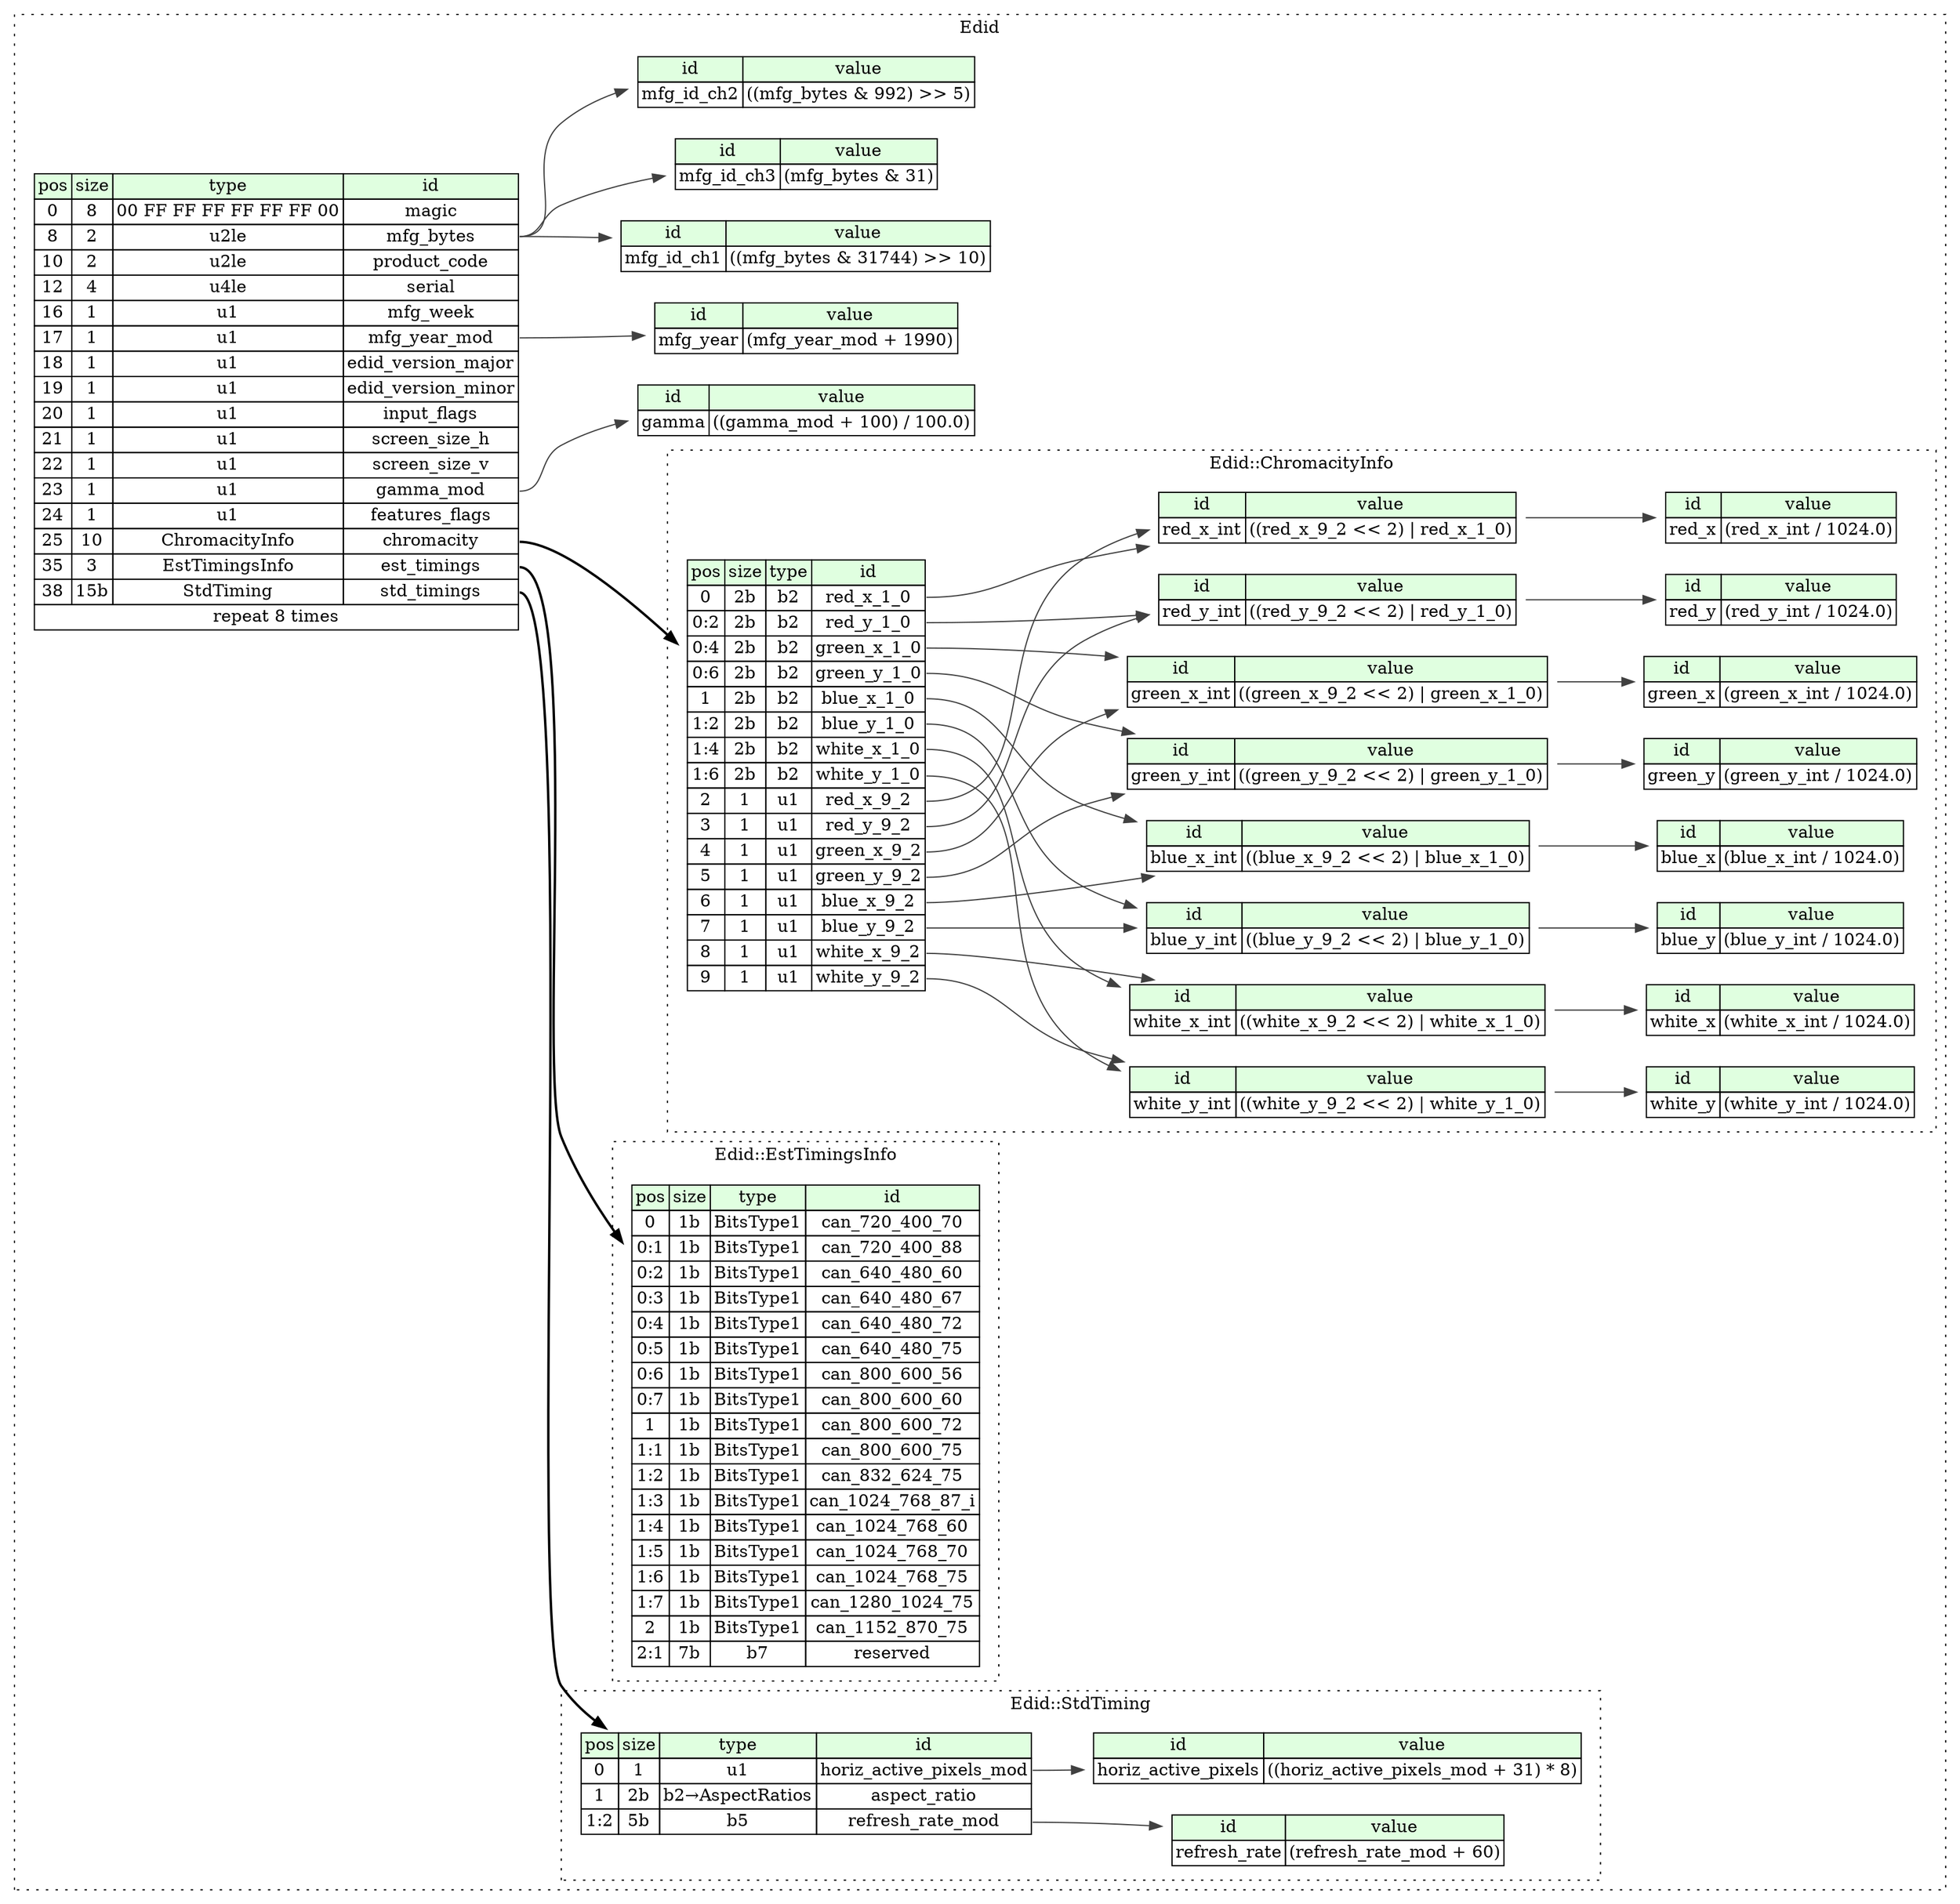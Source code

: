 digraph {
	rankdir=LR;
	node [shape=plaintext];
	subgraph cluster__edid {
		label="Edid";
		graph[style=dotted];

		edid__seq [label=<<TABLE BORDER="0" CELLBORDER="1" CELLSPACING="0">
			<TR><TD BGCOLOR="#E0FFE0">pos</TD><TD BGCOLOR="#E0FFE0">size</TD><TD BGCOLOR="#E0FFE0">type</TD><TD BGCOLOR="#E0FFE0">id</TD></TR>
			<TR><TD PORT="magic_pos">0</TD><TD PORT="magic_size">8</TD><TD>00 FF FF FF FF FF FF 00</TD><TD PORT="magic_type">magic</TD></TR>
			<TR><TD PORT="mfg_bytes_pos">8</TD><TD PORT="mfg_bytes_size">2</TD><TD>u2le</TD><TD PORT="mfg_bytes_type">mfg_bytes</TD></TR>
			<TR><TD PORT="product_code_pos">10</TD><TD PORT="product_code_size">2</TD><TD>u2le</TD><TD PORT="product_code_type">product_code</TD></TR>
			<TR><TD PORT="serial_pos">12</TD><TD PORT="serial_size">4</TD><TD>u4le</TD><TD PORT="serial_type">serial</TD></TR>
			<TR><TD PORT="mfg_week_pos">16</TD><TD PORT="mfg_week_size">1</TD><TD>u1</TD><TD PORT="mfg_week_type">mfg_week</TD></TR>
			<TR><TD PORT="mfg_year_mod_pos">17</TD><TD PORT="mfg_year_mod_size">1</TD><TD>u1</TD><TD PORT="mfg_year_mod_type">mfg_year_mod</TD></TR>
			<TR><TD PORT="edid_version_major_pos">18</TD><TD PORT="edid_version_major_size">1</TD><TD>u1</TD><TD PORT="edid_version_major_type">edid_version_major</TD></TR>
			<TR><TD PORT="edid_version_minor_pos">19</TD><TD PORT="edid_version_minor_size">1</TD><TD>u1</TD><TD PORT="edid_version_minor_type">edid_version_minor</TD></TR>
			<TR><TD PORT="input_flags_pos">20</TD><TD PORT="input_flags_size">1</TD><TD>u1</TD><TD PORT="input_flags_type">input_flags</TD></TR>
			<TR><TD PORT="screen_size_h_pos">21</TD><TD PORT="screen_size_h_size">1</TD><TD>u1</TD><TD PORT="screen_size_h_type">screen_size_h</TD></TR>
			<TR><TD PORT="screen_size_v_pos">22</TD><TD PORT="screen_size_v_size">1</TD><TD>u1</TD><TD PORT="screen_size_v_type">screen_size_v</TD></TR>
			<TR><TD PORT="gamma_mod_pos">23</TD><TD PORT="gamma_mod_size">1</TD><TD>u1</TD><TD PORT="gamma_mod_type">gamma_mod</TD></TR>
			<TR><TD PORT="features_flags_pos">24</TD><TD PORT="features_flags_size">1</TD><TD>u1</TD><TD PORT="features_flags_type">features_flags</TD></TR>
			<TR><TD PORT="chromacity_pos">25</TD><TD PORT="chromacity_size">10</TD><TD>ChromacityInfo</TD><TD PORT="chromacity_type">chromacity</TD></TR>
			<TR><TD PORT="est_timings_pos">35</TD><TD PORT="est_timings_size">3</TD><TD>EstTimingsInfo</TD><TD PORT="est_timings_type">est_timings</TD></TR>
			<TR><TD PORT="std_timings_pos">38</TD><TD PORT="std_timings_size">15b</TD><TD>StdTiming</TD><TD PORT="std_timings_type">std_timings</TD></TR>
			<TR><TD COLSPAN="4" PORT="std_timings__repeat">repeat 8 times</TD></TR>
		</TABLE>>];
		edid__inst__mfg_year [label=<<TABLE BORDER="0" CELLBORDER="1" CELLSPACING="0">
			<TR><TD BGCOLOR="#E0FFE0">id</TD><TD BGCOLOR="#E0FFE0">value</TD></TR>
			<TR><TD>mfg_year</TD><TD>(mfg_year_mod + 1990)</TD></TR>
		</TABLE>>];
		edid__inst__mfg_id_ch1 [label=<<TABLE BORDER="0" CELLBORDER="1" CELLSPACING="0">
			<TR><TD BGCOLOR="#E0FFE0">id</TD><TD BGCOLOR="#E0FFE0">value</TD></TR>
			<TR><TD>mfg_id_ch1</TD><TD>((mfg_bytes &amp; 31744) &gt;&gt; 10)</TD></TR>
		</TABLE>>];
		edid__inst__mfg_id_ch3 [label=<<TABLE BORDER="0" CELLBORDER="1" CELLSPACING="0">
			<TR><TD BGCOLOR="#E0FFE0">id</TD><TD BGCOLOR="#E0FFE0">value</TD></TR>
			<TR><TD>mfg_id_ch3</TD><TD>(mfg_bytes &amp; 31)</TD></TR>
		</TABLE>>];
		edid__inst__gamma [label=<<TABLE BORDER="0" CELLBORDER="1" CELLSPACING="0">
			<TR><TD BGCOLOR="#E0FFE0">id</TD><TD BGCOLOR="#E0FFE0">value</TD></TR>
			<TR><TD>gamma</TD><TD>((gamma_mod + 100) / 100.0)</TD></TR>
		</TABLE>>];
		edid__inst__mfg_id_ch2 [label=<<TABLE BORDER="0" CELLBORDER="1" CELLSPACING="0">
			<TR><TD BGCOLOR="#E0FFE0">id</TD><TD BGCOLOR="#E0FFE0">value</TD></TR>
			<TR><TD>mfg_id_ch2</TD><TD>((mfg_bytes &amp; 992) &gt;&gt; 5)</TD></TR>
		</TABLE>>];
		subgraph cluster__chromacity_info {
			label="Edid::ChromacityInfo";
			graph[style=dotted];

			chromacity_info__seq [label=<<TABLE BORDER="0" CELLBORDER="1" CELLSPACING="0">
				<TR><TD BGCOLOR="#E0FFE0">pos</TD><TD BGCOLOR="#E0FFE0">size</TD><TD BGCOLOR="#E0FFE0">type</TD><TD BGCOLOR="#E0FFE0">id</TD></TR>
				<TR><TD PORT="red_x_1_0_pos">0</TD><TD PORT="red_x_1_0_size">2b</TD><TD>b2</TD><TD PORT="red_x_1_0_type">red_x_1_0</TD></TR>
				<TR><TD PORT="red_y_1_0_pos">0:2</TD><TD PORT="red_y_1_0_size">2b</TD><TD>b2</TD><TD PORT="red_y_1_0_type">red_y_1_0</TD></TR>
				<TR><TD PORT="green_x_1_0_pos">0:4</TD><TD PORT="green_x_1_0_size">2b</TD><TD>b2</TD><TD PORT="green_x_1_0_type">green_x_1_0</TD></TR>
				<TR><TD PORT="green_y_1_0_pos">0:6</TD><TD PORT="green_y_1_0_size">2b</TD><TD>b2</TD><TD PORT="green_y_1_0_type">green_y_1_0</TD></TR>
				<TR><TD PORT="blue_x_1_0_pos">1</TD><TD PORT="blue_x_1_0_size">2b</TD><TD>b2</TD><TD PORT="blue_x_1_0_type">blue_x_1_0</TD></TR>
				<TR><TD PORT="blue_y_1_0_pos">1:2</TD><TD PORT="blue_y_1_0_size">2b</TD><TD>b2</TD><TD PORT="blue_y_1_0_type">blue_y_1_0</TD></TR>
				<TR><TD PORT="white_x_1_0_pos">1:4</TD><TD PORT="white_x_1_0_size">2b</TD><TD>b2</TD><TD PORT="white_x_1_0_type">white_x_1_0</TD></TR>
				<TR><TD PORT="white_y_1_0_pos">1:6</TD><TD PORT="white_y_1_0_size">2b</TD><TD>b2</TD><TD PORT="white_y_1_0_type">white_y_1_0</TD></TR>
				<TR><TD PORT="red_x_9_2_pos">2</TD><TD PORT="red_x_9_2_size">1</TD><TD>u1</TD><TD PORT="red_x_9_2_type">red_x_9_2</TD></TR>
				<TR><TD PORT="red_y_9_2_pos">3</TD><TD PORT="red_y_9_2_size">1</TD><TD>u1</TD><TD PORT="red_y_9_2_type">red_y_9_2</TD></TR>
				<TR><TD PORT="green_x_9_2_pos">4</TD><TD PORT="green_x_9_2_size">1</TD><TD>u1</TD><TD PORT="green_x_9_2_type">green_x_9_2</TD></TR>
				<TR><TD PORT="green_y_9_2_pos">5</TD><TD PORT="green_y_9_2_size">1</TD><TD>u1</TD><TD PORT="green_y_9_2_type">green_y_9_2</TD></TR>
				<TR><TD PORT="blue_x_9_2_pos">6</TD><TD PORT="blue_x_9_2_size">1</TD><TD>u1</TD><TD PORT="blue_x_9_2_type">blue_x_9_2</TD></TR>
				<TR><TD PORT="blue_y_9_2_pos">7</TD><TD PORT="blue_y_9_2_size">1</TD><TD>u1</TD><TD PORT="blue_y_9_2_type">blue_y_9_2</TD></TR>
				<TR><TD PORT="white_x_9_2_pos">8</TD><TD PORT="white_x_9_2_size">1</TD><TD>u1</TD><TD PORT="white_x_9_2_type">white_x_9_2</TD></TR>
				<TR><TD PORT="white_y_9_2_pos">9</TD><TD PORT="white_y_9_2_size">1</TD><TD>u1</TD><TD PORT="white_y_9_2_type">white_y_9_2</TD></TR>
			</TABLE>>];
			chromacity_info__inst__green_x_int [label=<<TABLE BORDER="0" CELLBORDER="1" CELLSPACING="0">
				<TR><TD BGCOLOR="#E0FFE0">id</TD><TD BGCOLOR="#E0FFE0">value</TD></TR>
				<TR><TD>green_x_int</TD><TD>((green_x_9_2 &lt;&lt; 2) | green_x_1_0)</TD></TR>
			</TABLE>>];
			chromacity_info__inst__red_y [label=<<TABLE BORDER="0" CELLBORDER="1" CELLSPACING="0">
				<TR><TD BGCOLOR="#E0FFE0">id</TD><TD BGCOLOR="#E0FFE0">value</TD></TR>
				<TR><TD>red_y</TD><TD>(red_y_int / 1024.0)</TD></TR>
			</TABLE>>];
			chromacity_info__inst__green_y_int [label=<<TABLE BORDER="0" CELLBORDER="1" CELLSPACING="0">
				<TR><TD BGCOLOR="#E0FFE0">id</TD><TD BGCOLOR="#E0FFE0">value</TD></TR>
				<TR><TD>green_y_int</TD><TD>((green_y_9_2 &lt;&lt; 2) | green_y_1_0)</TD></TR>
			</TABLE>>];
			chromacity_info__inst__white_y [label=<<TABLE BORDER="0" CELLBORDER="1" CELLSPACING="0">
				<TR><TD BGCOLOR="#E0FFE0">id</TD><TD BGCOLOR="#E0FFE0">value</TD></TR>
				<TR><TD>white_y</TD><TD>(white_y_int / 1024.0)</TD></TR>
			</TABLE>>];
			chromacity_info__inst__red_x [label=<<TABLE BORDER="0" CELLBORDER="1" CELLSPACING="0">
				<TR><TD BGCOLOR="#E0FFE0">id</TD><TD BGCOLOR="#E0FFE0">value</TD></TR>
				<TR><TD>red_x</TD><TD>(red_x_int / 1024.0)</TD></TR>
			</TABLE>>];
			chromacity_info__inst__white_x [label=<<TABLE BORDER="0" CELLBORDER="1" CELLSPACING="0">
				<TR><TD BGCOLOR="#E0FFE0">id</TD><TD BGCOLOR="#E0FFE0">value</TD></TR>
				<TR><TD>white_x</TD><TD>(white_x_int / 1024.0)</TD></TR>
			</TABLE>>];
			chromacity_info__inst__blue_x [label=<<TABLE BORDER="0" CELLBORDER="1" CELLSPACING="0">
				<TR><TD BGCOLOR="#E0FFE0">id</TD><TD BGCOLOR="#E0FFE0">value</TD></TR>
				<TR><TD>blue_x</TD><TD>(blue_x_int / 1024.0)</TD></TR>
			</TABLE>>];
			chromacity_info__inst__white_x_int [label=<<TABLE BORDER="0" CELLBORDER="1" CELLSPACING="0">
				<TR><TD BGCOLOR="#E0FFE0">id</TD><TD BGCOLOR="#E0FFE0">value</TD></TR>
				<TR><TD>white_x_int</TD><TD>((white_x_9_2 &lt;&lt; 2) | white_x_1_0)</TD></TR>
			</TABLE>>];
			chromacity_info__inst__white_y_int [label=<<TABLE BORDER="0" CELLBORDER="1" CELLSPACING="0">
				<TR><TD BGCOLOR="#E0FFE0">id</TD><TD BGCOLOR="#E0FFE0">value</TD></TR>
				<TR><TD>white_y_int</TD><TD>((white_y_9_2 &lt;&lt; 2) | white_y_1_0)</TD></TR>
			</TABLE>>];
			chromacity_info__inst__green_x [label=<<TABLE BORDER="0" CELLBORDER="1" CELLSPACING="0">
				<TR><TD BGCOLOR="#E0FFE0">id</TD><TD BGCOLOR="#E0FFE0">value</TD></TR>
				<TR><TD>green_x</TD><TD>(green_x_int / 1024.0)</TD></TR>
			</TABLE>>];
			chromacity_info__inst__red_x_int [label=<<TABLE BORDER="0" CELLBORDER="1" CELLSPACING="0">
				<TR><TD BGCOLOR="#E0FFE0">id</TD><TD BGCOLOR="#E0FFE0">value</TD></TR>
				<TR><TD>red_x_int</TD><TD>((red_x_9_2 &lt;&lt; 2) | red_x_1_0)</TD></TR>
			</TABLE>>];
			chromacity_info__inst__red_y_int [label=<<TABLE BORDER="0" CELLBORDER="1" CELLSPACING="0">
				<TR><TD BGCOLOR="#E0FFE0">id</TD><TD BGCOLOR="#E0FFE0">value</TD></TR>
				<TR><TD>red_y_int</TD><TD>((red_y_9_2 &lt;&lt; 2) | red_y_1_0)</TD></TR>
			</TABLE>>];
			chromacity_info__inst__blue_x_int [label=<<TABLE BORDER="0" CELLBORDER="1" CELLSPACING="0">
				<TR><TD BGCOLOR="#E0FFE0">id</TD><TD BGCOLOR="#E0FFE0">value</TD></TR>
				<TR><TD>blue_x_int</TD><TD>((blue_x_9_2 &lt;&lt; 2) | blue_x_1_0)</TD></TR>
			</TABLE>>];
			chromacity_info__inst__blue_y [label=<<TABLE BORDER="0" CELLBORDER="1" CELLSPACING="0">
				<TR><TD BGCOLOR="#E0FFE0">id</TD><TD BGCOLOR="#E0FFE0">value</TD></TR>
				<TR><TD>blue_y</TD><TD>(blue_y_int / 1024.0)</TD></TR>
			</TABLE>>];
			chromacity_info__inst__green_y [label=<<TABLE BORDER="0" CELLBORDER="1" CELLSPACING="0">
				<TR><TD BGCOLOR="#E0FFE0">id</TD><TD BGCOLOR="#E0FFE0">value</TD></TR>
				<TR><TD>green_y</TD><TD>(green_y_int / 1024.0)</TD></TR>
			</TABLE>>];
			chromacity_info__inst__blue_y_int [label=<<TABLE BORDER="0" CELLBORDER="1" CELLSPACING="0">
				<TR><TD BGCOLOR="#E0FFE0">id</TD><TD BGCOLOR="#E0FFE0">value</TD></TR>
				<TR><TD>blue_y_int</TD><TD>((blue_y_9_2 &lt;&lt; 2) | blue_y_1_0)</TD></TR>
			</TABLE>>];
		}
		subgraph cluster__est_timings_info {
			label="Edid::EstTimingsInfo";
			graph[style=dotted];

			est_timings_info__seq [label=<<TABLE BORDER="0" CELLBORDER="1" CELLSPACING="0">
				<TR><TD BGCOLOR="#E0FFE0">pos</TD><TD BGCOLOR="#E0FFE0">size</TD><TD BGCOLOR="#E0FFE0">type</TD><TD BGCOLOR="#E0FFE0">id</TD></TR>
				<TR><TD PORT="can_720_400_70_pos">0</TD><TD PORT="can_720_400_70_size">1b</TD><TD>BitsType1</TD><TD PORT="can_720_400_70_type">can_720_400_70</TD></TR>
				<TR><TD PORT="can_720_400_88_pos">0:1</TD><TD PORT="can_720_400_88_size">1b</TD><TD>BitsType1</TD><TD PORT="can_720_400_88_type">can_720_400_88</TD></TR>
				<TR><TD PORT="can_640_480_60_pos">0:2</TD><TD PORT="can_640_480_60_size">1b</TD><TD>BitsType1</TD><TD PORT="can_640_480_60_type">can_640_480_60</TD></TR>
				<TR><TD PORT="can_640_480_67_pos">0:3</TD><TD PORT="can_640_480_67_size">1b</TD><TD>BitsType1</TD><TD PORT="can_640_480_67_type">can_640_480_67</TD></TR>
				<TR><TD PORT="can_640_480_72_pos">0:4</TD><TD PORT="can_640_480_72_size">1b</TD><TD>BitsType1</TD><TD PORT="can_640_480_72_type">can_640_480_72</TD></TR>
				<TR><TD PORT="can_640_480_75_pos">0:5</TD><TD PORT="can_640_480_75_size">1b</TD><TD>BitsType1</TD><TD PORT="can_640_480_75_type">can_640_480_75</TD></TR>
				<TR><TD PORT="can_800_600_56_pos">0:6</TD><TD PORT="can_800_600_56_size">1b</TD><TD>BitsType1</TD><TD PORT="can_800_600_56_type">can_800_600_56</TD></TR>
				<TR><TD PORT="can_800_600_60_pos">0:7</TD><TD PORT="can_800_600_60_size">1b</TD><TD>BitsType1</TD><TD PORT="can_800_600_60_type">can_800_600_60</TD></TR>
				<TR><TD PORT="can_800_600_72_pos">1</TD><TD PORT="can_800_600_72_size">1b</TD><TD>BitsType1</TD><TD PORT="can_800_600_72_type">can_800_600_72</TD></TR>
				<TR><TD PORT="can_800_600_75_pos">1:1</TD><TD PORT="can_800_600_75_size">1b</TD><TD>BitsType1</TD><TD PORT="can_800_600_75_type">can_800_600_75</TD></TR>
				<TR><TD PORT="can_832_624_75_pos">1:2</TD><TD PORT="can_832_624_75_size">1b</TD><TD>BitsType1</TD><TD PORT="can_832_624_75_type">can_832_624_75</TD></TR>
				<TR><TD PORT="can_1024_768_87_i_pos">1:3</TD><TD PORT="can_1024_768_87_i_size">1b</TD><TD>BitsType1</TD><TD PORT="can_1024_768_87_i_type">can_1024_768_87_i</TD></TR>
				<TR><TD PORT="can_1024_768_60_pos">1:4</TD><TD PORT="can_1024_768_60_size">1b</TD><TD>BitsType1</TD><TD PORT="can_1024_768_60_type">can_1024_768_60</TD></TR>
				<TR><TD PORT="can_1024_768_70_pos">1:5</TD><TD PORT="can_1024_768_70_size">1b</TD><TD>BitsType1</TD><TD PORT="can_1024_768_70_type">can_1024_768_70</TD></TR>
				<TR><TD PORT="can_1024_768_75_pos">1:6</TD><TD PORT="can_1024_768_75_size">1b</TD><TD>BitsType1</TD><TD PORT="can_1024_768_75_type">can_1024_768_75</TD></TR>
				<TR><TD PORT="can_1280_1024_75_pos">1:7</TD><TD PORT="can_1280_1024_75_size">1b</TD><TD>BitsType1</TD><TD PORT="can_1280_1024_75_type">can_1280_1024_75</TD></TR>
				<TR><TD PORT="can_1152_870_75_pos">2</TD><TD PORT="can_1152_870_75_size">1b</TD><TD>BitsType1</TD><TD PORT="can_1152_870_75_type">can_1152_870_75</TD></TR>
				<TR><TD PORT="reserved_pos">2:1</TD><TD PORT="reserved_size">7b</TD><TD>b7</TD><TD PORT="reserved_type">reserved</TD></TR>
			</TABLE>>];
		}
		subgraph cluster__std_timing {
			label="Edid::StdTiming";
			graph[style=dotted];

			std_timing__seq [label=<<TABLE BORDER="0" CELLBORDER="1" CELLSPACING="0">
				<TR><TD BGCOLOR="#E0FFE0">pos</TD><TD BGCOLOR="#E0FFE0">size</TD><TD BGCOLOR="#E0FFE0">type</TD><TD BGCOLOR="#E0FFE0">id</TD></TR>
				<TR><TD PORT="horiz_active_pixels_mod_pos">0</TD><TD PORT="horiz_active_pixels_mod_size">1</TD><TD>u1</TD><TD PORT="horiz_active_pixels_mod_type">horiz_active_pixels_mod</TD></TR>
				<TR><TD PORT="aspect_ratio_pos">1</TD><TD PORT="aspect_ratio_size">2b</TD><TD>b2→AspectRatios</TD><TD PORT="aspect_ratio_type">aspect_ratio</TD></TR>
				<TR><TD PORT="refresh_rate_mod_pos">1:2</TD><TD PORT="refresh_rate_mod_size">5b</TD><TD>b5</TD><TD PORT="refresh_rate_mod_type">refresh_rate_mod</TD></TR>
			</TABLE>>];
			std_timing__inst__horiz_active_pixels [label=<<TABLE BORDER="0" CELLBORDER="1" CELLSPACING="0">
				<TR><TD BGCOLOR="#E0FFE0">id</TD><TD BGCOLOR="#E0FFE0">value</TD></TR>
				<TR><TD>horiz_active_pixels</TD><TD>((horiz_active_pixels_mod + 31) * 8)</TD></TR>
			</TABLE>>];
			std_timing__inst__refresh_rate [label=<<TABLE BORDER="0" CELLBORDER="1" CELLSPACING="0">
				<TR><TD BGCOLOR="#E0FFE0">id</TD><TD BGCOLOR="#E0FFE0">value</TD></TR>
				<TR><TD>refresh_rate</TD><TD>(refresh_rate_mod + 60)</TD></TR>
			</TABLE>>];
		}
	}
	edid__seq:chromacity_type -> chromacity_info__seq [style=bold];
	edid__seq:est_timings_type -> est_timings_info__seq [style=bold];
	edid__seq:std_timings_type -> std_timing__seq [style=bold];
	edid__seq:mfg_year_mod_type -> edid__inst__mfg_year [color="#404040"];
	edid__seq:mfg_bytes_type -> edid__inst__mfg_id_ch1 [color="#404040"];
	edid__seq:mfg_bytes_type -> edid__inst__mfg_id_ch3 [color="#404040"];
	edid__seq:gamma_mod_type -> edid__inst__gamma [color="#404040"];
	edid__seq:mfg_bytes_type -> edid__inst__mfg_id_ch2 [color="#404040"];
	chromacity_info__seq:green_x_9_2_type -> chromacity_info__inst__green_x_int [color="#404040"];
	chromacity_info__seq:green_x_1_0_type -> chromacity_info__inst__green_x_int [color="#404040"];
	chromacity_info__inst__red_y_int:red_y_int_type -> chromacity_info__inst__red_y [color="#404040"];
	chromacity_info__seq:green_y_9_2_type -> chromacity_info__inst__green_y_int [color="#404040"];
	chromacity_info__seq:green_y_1_0_type -> chromacity_info__inst__green_y_int [color="#404040"];
	chromacity_info__inst__white_y_int:white_y_int_type -> chromacity_info__inst__white_y [color="#404040"];
	chromacity_info__inst__red_x_int:red_x_int_type -> chromacity_info__inst__red_x [color="#404040"];
	chromacity_info__inst__white_x_int:white_x_int_type -> chromacity_info__inst__white_x [color="#404040"];
	chromacity_info__inst__blue_x_int:blue_x_int_type -> chromacity_info__inst__blue_x [color="#404040"];
	chromacity_info__seq:white_x_9_2_type -> chromacity_info__inst__white_x_int [color="#404040"];
	chromacity_info__seq:white_x_1_0_type -> chromacity_info__inst__white_x_int [color="#404040"];
	chromacity_info__seq:white_y_9_2_type -> chromacity_info__inst__white_y_int [color="#404040"];
	chromacity_info__seq:white_y_1_0_type -> chromacity_info__inst__white_y_int [color="#404040"];
	chromacity_info__inst__green_x_int:green_x_int_type -> chromacity_info__inst__green_x [color="#404040"];
	chromacity_info__seq:red_x_9_2_type -> chromacity_info__inst__red_x_int [color="#404040"];
	chromacity_info__seq:red_x_1_0_type -> chromacity_info__inst__red_x_int [color="#404040"];
	chromacity_info__seq:red_y_9_2_type -> chromacity_info__inst__red_y_int [color="#404040"];
	chromacity_info__seq:red_y_1_0_type -> chromacity_info__inst__red_y_int [color="#404040"];
	chromacity_info__seq:blue_x_9_2_type -> chromacity_info__inst__blue_x_int [color="#404040"];
	chromacity_info__seq:blue_x_1_0_type -> chromacity_info__inst__blue_x_int [color="#404040"];
	chromacity_info__inst__blue_y_int:blue_y_int_type -> chromacity_info__inst__blue_y [color="#404040"];
	chromacity_info__inst__green_y_int:green_y_int_type -> chromacity_info__inst__green_y [color="#404040"];
	chromacity_info__seq:blue_y_9_2_type -> chromacity_info__inst__blue_y_int [color="#404040"];
	chromacity_info__seq:blue_y_1_0_type -> chromacity_info__inst__blue_y_int [color="#404040"];
	std_timing__seq:horiz_active_pixels_mod_type -> std_timing__inst__horiz_active_pixels [color="#404040"];
	std_timing__seq:refresh_rate_mod_type -> std_timing__inst__refresh_rate [color="#404040"];
}
